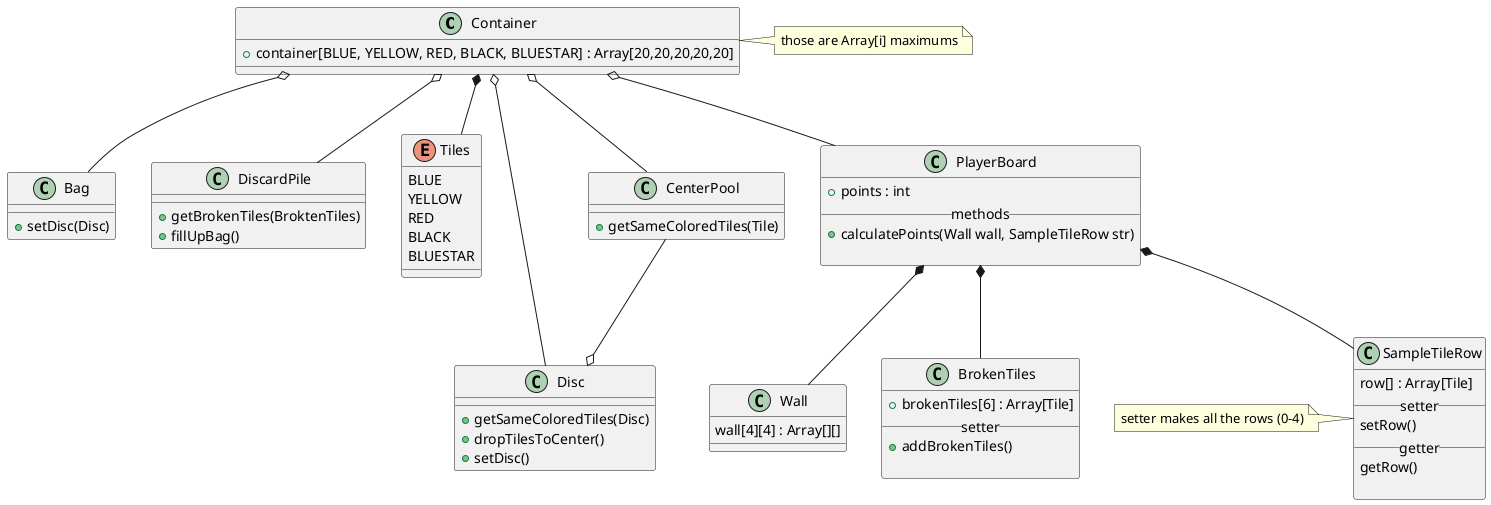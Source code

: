 @startuml Azul classes
class Container{
    + container[BLUE, YELLOW, RED, BLACK, BLUESTAR] : Array[20,20,20,20,20]
    

}
note right: those are Array[i] maximums
Container o-- Bag
class Bag{
    + setDisc(Disc)

}

Container o-- DiscardPile
class DiscardPile{
    + getBrokenTiles(BroktenTiles)
    + fillUpBag()
}

Container *--Tiles
enum Tiles{
    BLUE
    YELLOW
    RED
    BLACK
    BLUESTAR
}

Container o-- Disc
class Disc{
    + getSameColoredTiles(Disc)
    + dropTilesToCenter()
    + setDisc()
}
Container o-- CenterPool
CenterPool --o Disc
class CenterPool{
    + getSameColoredTiles(Tile)
}



Container o-- PlayerBoard
class PlayerBoard{
    + points : int
    __methods__
    + calculatePoints(Wall wall, SampleTileRow str)

}

PlayerBoard *-- SampleTileRow
class SampleTileRow{
    row[] : Array[Tile]
    __setter__
    setRow()
    __getter__
    getRow()

}
note left: setter makes all the rows (0-4)

PlayerBoard *-- Wall
class Wall{
    wall[4][4] : Array[][]
}

PlayerBoard *-- BrokenTiles
class BrokenTiles{
    + brokenTiles[6] : Array[Tile]
    __setter__
    + addBrokenTiles()

}

@enduml